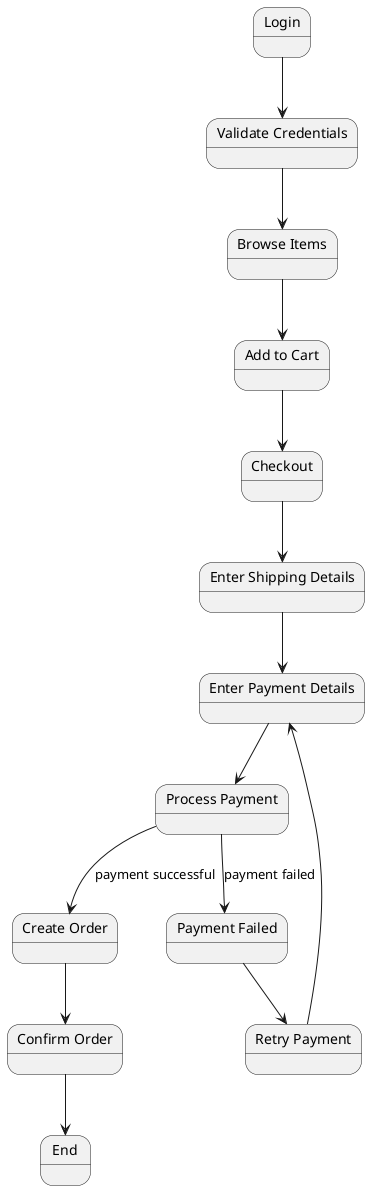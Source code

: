 @startuml

skinparam defaultFontName Arial


state "Login" as login
state "Validate Credentials" as validate
state "Browse Items" as browse
state "Add to Cart" as cart
state "Checkout" as checkout
state "Enter Shipping Details" as shipping
state "Enter Payment Details" as payment
state "Process Payment" as process
state "Create Order" as create
state "Confirm Order" as confirm
state "Payment Failed" as failed
state "Retry Payment" as retry
state "End" as end

login --> validate
validate --> browse
browse --> cart
cart --> checkout
checkout --> shipping
shipping --> payment
payment --> process

process --> create : payment successful
process --> failed : payment failed
failed --> retry
retry --> payment

create --> confirm
confirm --> end

@enduml
